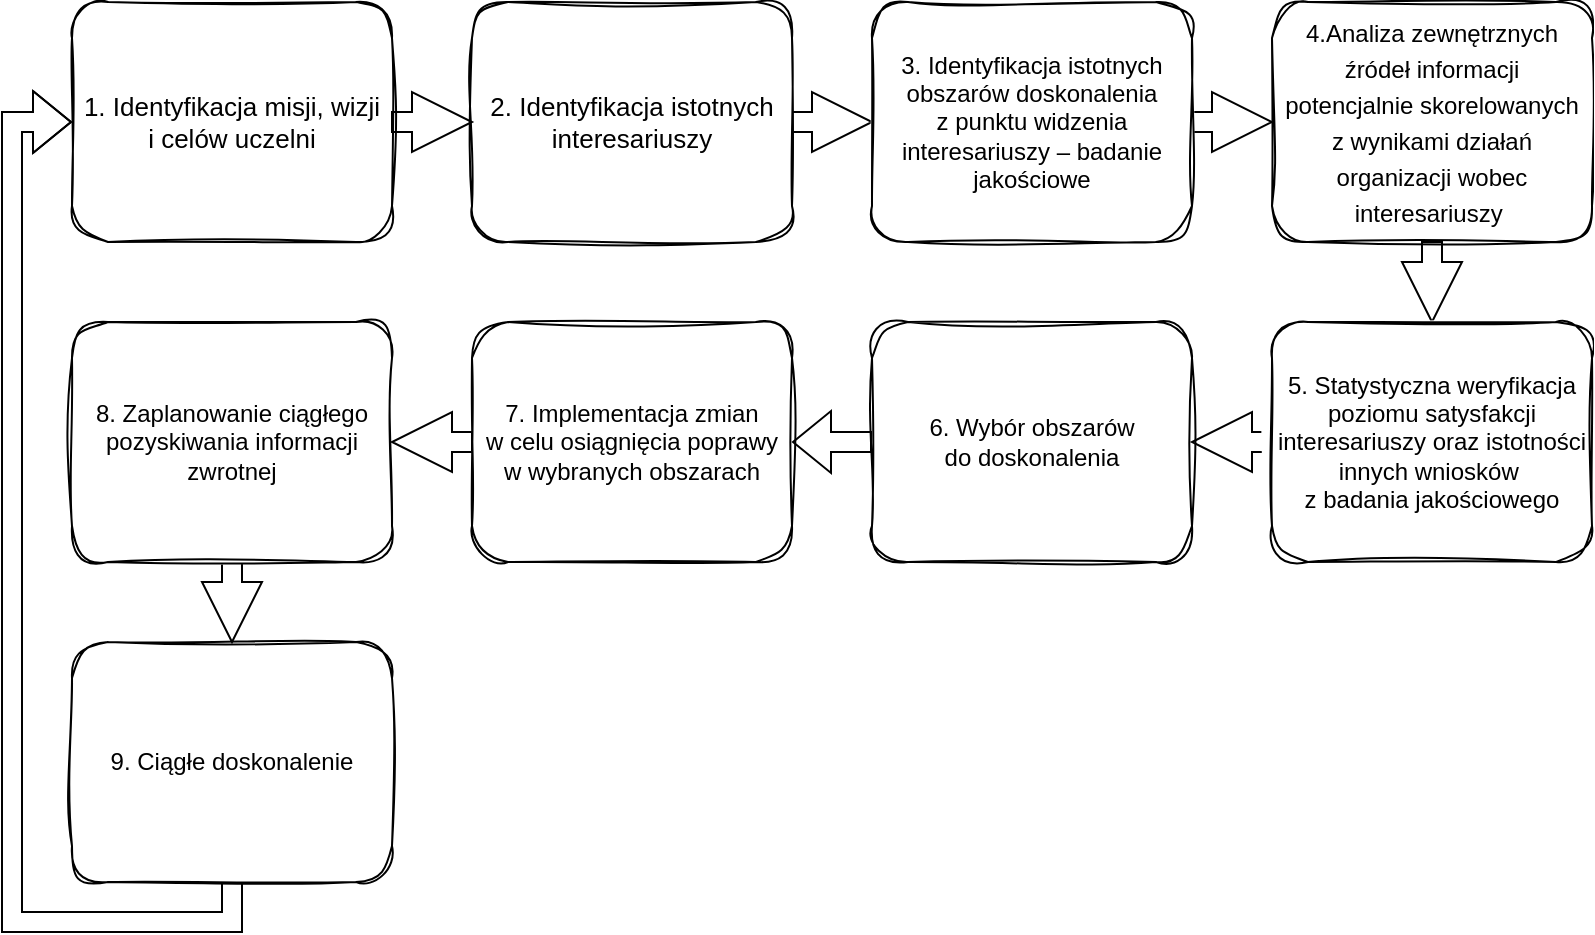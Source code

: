 <mxfile version="24.7.8">
  <diagram name="Strona-1" id="ZPURoTI-YACidWWffcV0">
    <mxGraphModel dx="1032" dy="705" grid="1" gridSize="10" guides="1" tooltips="1" connect="1" arrows="1" fold="1" page="1" pageScale="1" pageWidth="827" pageHeight="1169" math="0" shadow="0">
      <root>
        <mxCell id="0" />
        <mxCell id="1" parent="0" />
        <mxCell id="SLQnQ5sDmMqCRToJFb2x-1" value="1. Identyfikacja misji, wizji&lt;br&gt;i celów uczelni" style="rounded=1;whiteSpace=wrap;html=1;fontSize=13;sketch=1;curveFitting=1;jiggle=2;" parent="1" vertex="1">
          <mxGeometry x="55" width="160" height="120" as="geometry" />
        </mxCell>
        <mxCell id="lhQeCGYUJxPM1-3rOEWA-22" value="" style="edgeStyle=orthogonalEdgeStyle;rounded=0;orthogonalLoop=1;jettySize=auto;html=1;shape=flexArrow;entryX=1;entryY=0.5;entryDx=0;entryDy=0;" parent="1" source="YzgCYqUCURwKcO3qDLiV-18" target="YzgCYqUCURwKcO3qDLiV-24" edge="1">
          <mxGeometry relative="1" as="geometry" />
        </mxCell>
        <mxCell id="YzgCYqUCURwKcO3qDLiV-18" value="6. Wybór obszarów&lt;br&gt;do doskonalenia" style="rounded=1;whiteSpace=wrap;html=1;sketch=1;curveFitting=1;jiggle=2;" parent="1" vertex="1">
          <mxGeometry x="455" y="160" width="160" height="120" as="geometry" />
        </mxCell>
        <mxCell id="lhQeCGYUJxPM1-3rOEWA-2" value="" style="edgeStyle=orthogonalEdgeStyle;rounded=0;orthogonalLoop=1;jettySize=auto;html=1;shape=arrow;" parent="1" source="iZXRrfKID2UvS0r0eVAW-1" target="iZXRrfKID2UvS0r0eVAW-3" edge="1">
          <mxGeometry relative="1" as="geometry" />
        </mxCell>
        <mxCell id="iZXRrfKID2UvS0r0eVAW-1" value="2. Identyfikacja istotnych interesariuszy" style="rounded=1;whiteSpace=wrap;html=1;fontSize=13;sketch=1;curveFitting=1;jiggle=2;" parent="1" vertex="1">
          <mxGeometry x="255" width="160" height="120" as="geometry" />
        </mxCell>
        <mxCell id="lhQeCGYUJxPM1-3rOEWA-6" value="" style="edgeStyle=orthogonalEdgeStyle;rounded=0;orthogonalLoop=1;jettySize=auto;html=1;shape=arrow;" parent="1" source="iZXRrfKID2UvS0r0eVAW-3" target="SLQnQ5sDmMqCRToJFb2x-2" edge="1">
          <mxGeometry relative="1" as="geometry" />
        </mxCell>
        <mxCell id="iZXRrfKID2UvS0r0eVAW-3" value="3. Identyfikacja istotnych obszarów doskonalenia&lt;br&gt;z punktu widzenia interesariuszy – badanie jakościowe" style="rounded=1;whiteSpace=wrap;html=1;sketch=1;curveFitting=1;jiggle=2;" parent="1" vertex="1">
          <mxGeometry x="455" width="160" height="120" as="geometry" />
        </mxCell>
        <mxCell id="lhQeCGYUJxPM1-3rOEWA-5" value="" style="edgeStyle=orthogonalEdgeStyle;rounded=0;orthogonalLoop=1;jettySize=auto;html=1;shape=arrow;" parent="1" source="SLQnQ5sDmMqCRToJFb2x-1" target="iZXRrfKID2UvS0r0eVAW-1" edge="1">
          <mxGeometry relative="1" as="geometry" />
        </mxCell>
        <mxCell id="lhQeCGYUJxPM1-3rOEWA-10" value="" style="edgeStyle=orthogonalEdgeStyle;rounded=0;orthogonalLoop=1;jettySize=auto;html=1;shape=arrow;" parent="1" source="SLQnQ5sDmMqCRToJFb2x-2" target="SLQnQ5sDmMqCRToJFb2x-3" edge="1">
          <mxGeometry relative="1" as="geometry" />
        </mxCell>
        <mxCell id="SLQnQ5sDmMqCRToJFb2x-2" value="4.&lt;span style=&quot;line-height: 18px; font-family: Arial, sans-serif;&quot;&gt;Analiza zewnętrznych źródeł informacji&lt;br&gt;potencjalnie skorelowanych&lt;br&gt;z wynikami działań organizacji wobec interesariuszy&lt;/span&gt;&amp;nbsp;" style="rounded=1;whiteSpace=wrap;html=1;sketch=1;curveFitting=1;jiggle=2;" parent="1" vertex="1">
          <mxGeometry x="655" width="160" height="120" as="geometry" />
        </mxCell>
        <mxCell id="lhQeCGYUJxPM1-3rOEWA-16" style="edgeStyle=orthogonalEdgeStyle;rounded=0;orthogonalLoop=1;jettySize=auto;html=1;shape=arrow;" parent="1" source="SLQnQ5sDmMqCRToJFb2x-3" target="YzgCYqUCURwKcO3qDLiV-18" edge="1">
          <mxGeometry relative="1" as="geometry" />
        </mxCell>
        <mxCell id="SLQnQ5sDmMqCRToJFb2x-3" value="5. Statystyczna weryfikacja poziomu satysfakcji interesariuszy oraz istotności innych wniosków&amp;nbsp;&lt;br&gt;z badania jakościowego" style="rounded=1;whiteSpace=wrap;html=1;sketch=1;curveFitting=1;jiggle=2;" parent="1" vertex="1">
          <mxGeometry x="655" y="160" width="160" height="120" as="geometry" />
        </mxCell>
        <mxCell id="lhQeCGYUJxPM1-3rOEWA-28" style="edgeStyle=orthogonalEdgeStyle;rounded=0;orthogonalLoop=1;jettySize=auto;html=1;exitX=0;exitY=0.5;exitDx=0;exitDy=0;entryX=1;entryY=0.5;entryDx=0;entryDy=0;shape=arrow;" parent="1" source="YzgCYqUCURwKcO3qDLiV-24" target="YzgCYqUCURwKcO3qDLiV-65" edge="1">
          <mxGeometry relative="1" as="geometry" />
        </mxCell>
        <mxCell id="YzgCYqUCURwKcO3qDLiV-24" value="7. Implementacja zmian&lt;br&gt;w celu osiągnięcia poprawy w wybranych obszarach" style="rounded=1;whiteSpace=wrap;html=1;sketch=1;curveFitting=1;jiggle=2;" parent="1" vertex="1">
          <mxGeometry x="255" y="160" width="160" height="120" as="geometry" />
        </mxCell>
        <mxCell id="lhQeCGYUJxPM1-3rOEWA-34" value="" style="edgeStyle=orthogonalEdgeStyle;rounded=0;orthogonalLoop=1;jettySize=auto;html=1;shape=arrow;" parent="1" source="YzgCYqUCURwKcO3qDLiV-65" target="YzgCYqUCURwKcO3qDLiV-74" edge="1">
          <mxGeometry relative="1" as="geometry" />
        </mxCell>
        <mxCell id="YzgCYqUCURwKcO3qDLiV-65" value="8. Zaplanowanie ciągłego pozyskiwania informacji zwrotnej" style="rounded=1;whiteSpace=wrap;html=1;sketch=1;curveFitting=1;jiggle=2;" parent="1" vertex="1">
          <mxGeometry x="55" y="160" width="160" height="120" as="geometry" />
        </mxCell>
        <mxCell id="vHDiEHz5v03A65j5FyS1-6" style="edgeStyle=orthogonalEdgeStyle;rounded=0;orthogonalLoop=1;jettySize=auto;html=1;entryX=0;entryY=0.5;entryDx=0;entryDy=0;shape=flexArrow;exitX=0.5;exitY=1;exitDx=0;exitDy=0;" parent="1" source="YzgCYqUCURwKcO3qDLiV-74" target="SLQnQ5sDmMqCRToJFb2x-1" edge="1">
          <mxGeometry relative="1" as="geometry">
            <Array as="points">
              <mxPoint x="135" y="460" />
              <mxPoint x="25" y="460" />
              <mxPoint x="25" y="60" />
            </Array>
          </mxGeometry>
        </mxCell>
        <mxCell id="YzgCYqUCURwKcO3qDLiV-74" value="9. Ciągłe doskonalenie" style="rounded=1;whiteSpace=wrap;html=1;sketch=1;curveFitting=1;jiggle=2;" parent="1" vertex="1">
          <mxGeometry x="55" y="320" width="160" height="120" as="geometry" />
        </mxCell>
      </root>
    </mxGraphModel>
  </diagram>
</mxfile>
